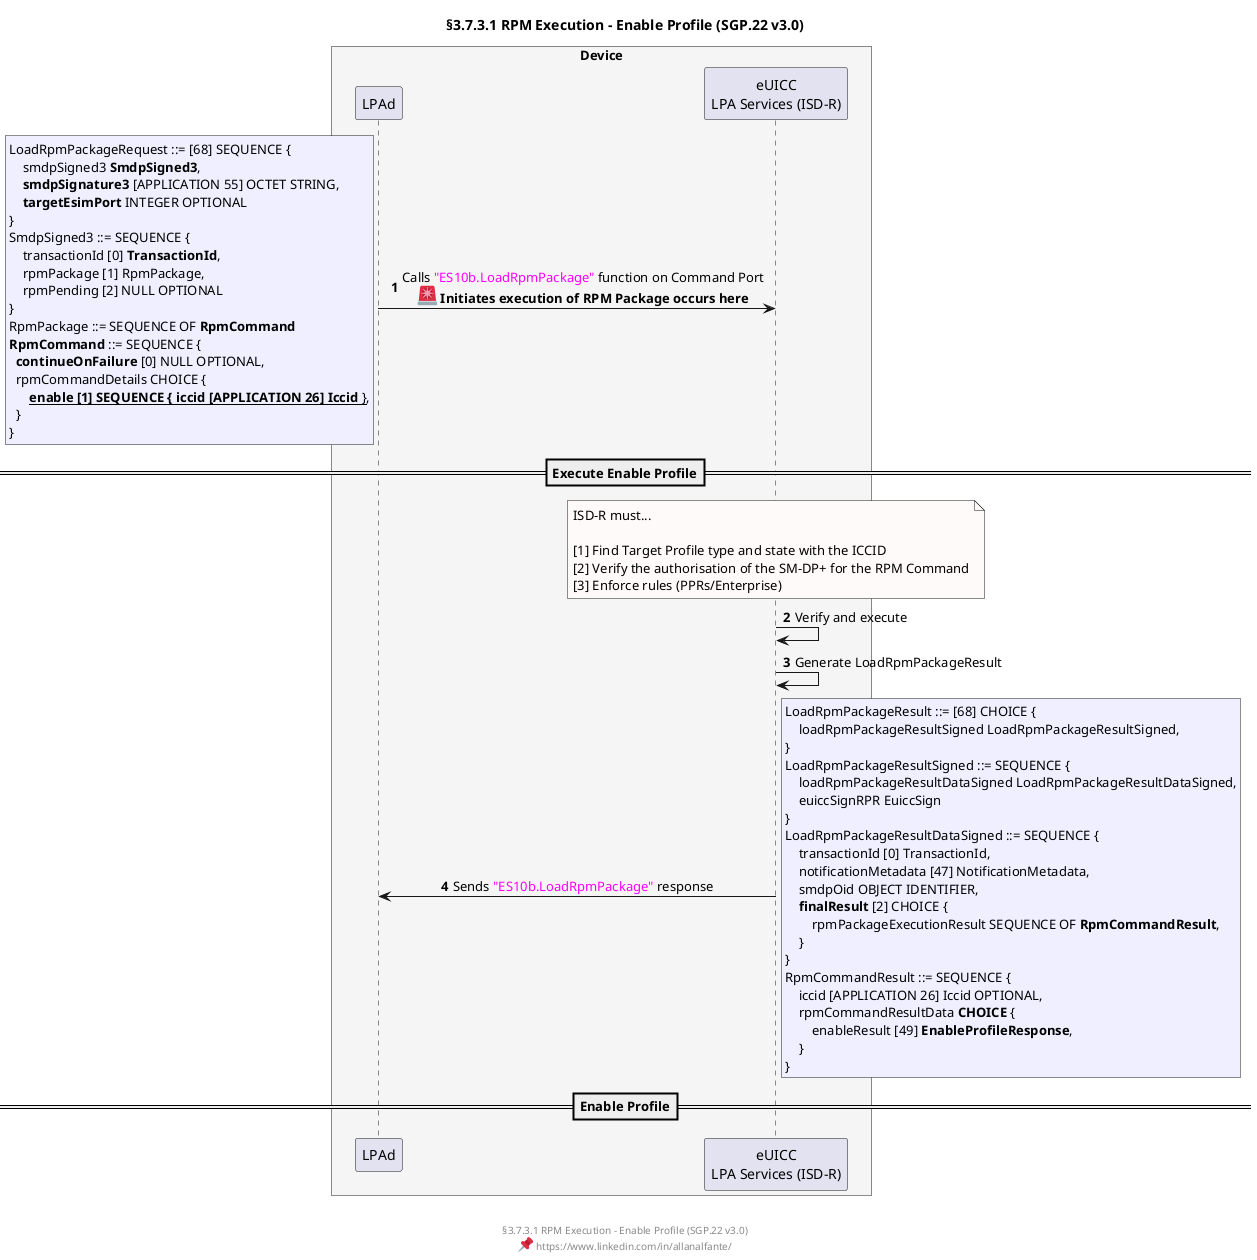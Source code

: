 @startuml rpm_enable_profile
autonumber
title §3.7.3.1 RPM Execution - Enable Profile (SGP.22 v3.0)
footer \n\n§3.7.3.1 RPM Execution - Enable Profile (SGP.22 v3.0)\n<:1f4cc:> https://www.linkedin.com/in/allanalfante/
skinparam sequenceMessageAlign center
skinparam ParticipantPadding 20
skinparam BoxPadding 10
skinparam SequenceGroupBorderColor #Navy

'''
'PARTICPANTS
''''
'participant "Operator" as operator
'database "SM-DP+" as smdp
box "Device" #WhiteSmoke
  participant "LPAd" as lpad
  participant "eUICC\nLPA Services (ISD-R)" as euicc
  'participant "Device Baseband" as baseband
end box

'''
'CALL FLOW
''''
lpad -> euicc: Calls <font color=magenta>"ES10b.LoadRpmPackage"</font> function on Command Port\n**<:rotating_light:> Initiates execution of RPM Package occurs here**
rnote left #MOTIVATION
LoadRpmPackageRequest ::= [68] SEQUENCE {
    smdpSigned3 **SmdpSigned3**,
    **smdpSignature3** [APPLICATION 55] OCTET STRING,
    **targetEsimPort** INTEGER OPTIONAL
}
SmdpSigned3 ::= SEQUENCE {
    transactionId [0] **TransactionId**,
    rpmPackage [1] RpmPackage,
    rpmPending [2] NULL OPTIONAL
}
RpmPackage ::= SEQUENCE OF **RpmCommand**
**RpmCommand** ::= SEQUENCE {
  **continueOnFailure** [0] NULL OPTIONAL,
  rpmCommandDetails CHOICE {
      __**enable [1] SEQUENCE { iccid [APPLICATION 26] Iccid** }__,
  }
}
end note

==Execute Enable Profile==

note over euicc #Snow
ISD-R must...

[1] Find Target Profile type and state with the ICCID
[2] Verify the authorisation of the SM-DP+ for the RPM Command
[3] Enforce rules (PPRs/Enterprise)
end note

euicc -> euicc: Verify and execute

euicc -> euicc: Generate LoadRpmPackageResult

euicc -> lpad: Sends <font color=magenta>"ES10b.LoadRpmPackage"</font> response
rnote right #MOTIVATION
LoadRpmPackageResult ::= [68] CHOICE { 
    loadRpmPackageResultSigned LoadRpmPackageResultSigned,
}
LoadRpmPackageResultSigned ::= SEQUENCE {
    loadRpmPackageResultDataSigned LoadRpmPackageResultDataSigned,
    euiccSignRPR EuiccSign
}
LoadRpmPackageResultDataSigned ::= SEQUENCE {
    transactionId [0] TransactionId,
    notificationMetadata [47] NotificationMetadata,
    smdpOid OBJECT IDENTIFIER, 
    **finalResult** [2] CHOICE {
        rpmPackageExecutionResult SEQUENCE OF **RpmCommandResult**,
    }
}
RpmCommandResult ::= SEQUENCE {
    iccid [APPLICATION 26] Iccid OPTIONAL, 
    rpmCommandResultData **CHOICE** {
        enableResult [49] **EnableProfileResponse**, 
    }
}
end note

==Enable Profile==

@enduml